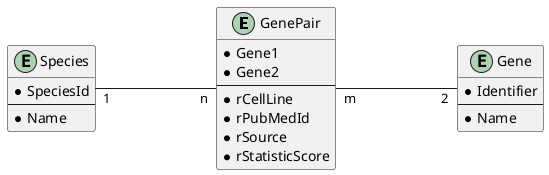 @startuml
left to right direction

entity GenePair {
    * Gene1
    * Gene2
    --
    * rCellLine
    * rPubMedId
    * rSource
    * rStatisticScore
}

entity Gene {
    * Identifier
    --
    * Name
}

entity Species {
    * SpeciesId
    --
    * Name
}

Species "1"---"n" GenePair
GenePair "m"---"2" Gene

@enduml